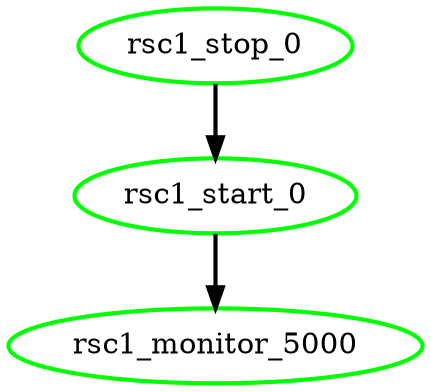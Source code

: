 digraph "g" {
	size = "30,30"
"rsc1_stop_0" [ tooltip="node2" style=bold color="green" fontcolor="black" ]
"rsc1_start_0" [ tooltip="node1" style=bold color="green" fontcolor="black" ]
"rsc1_monitor_5000" [ tooltip="node1" style=bold color="green" fontcolor="black" ]
"rsc1_stop_0" -> "rsc1_start_0" [ style = bold]
"rsc1_start_0" -> "rsc1_monitor_5000" [ style = bold]
}
